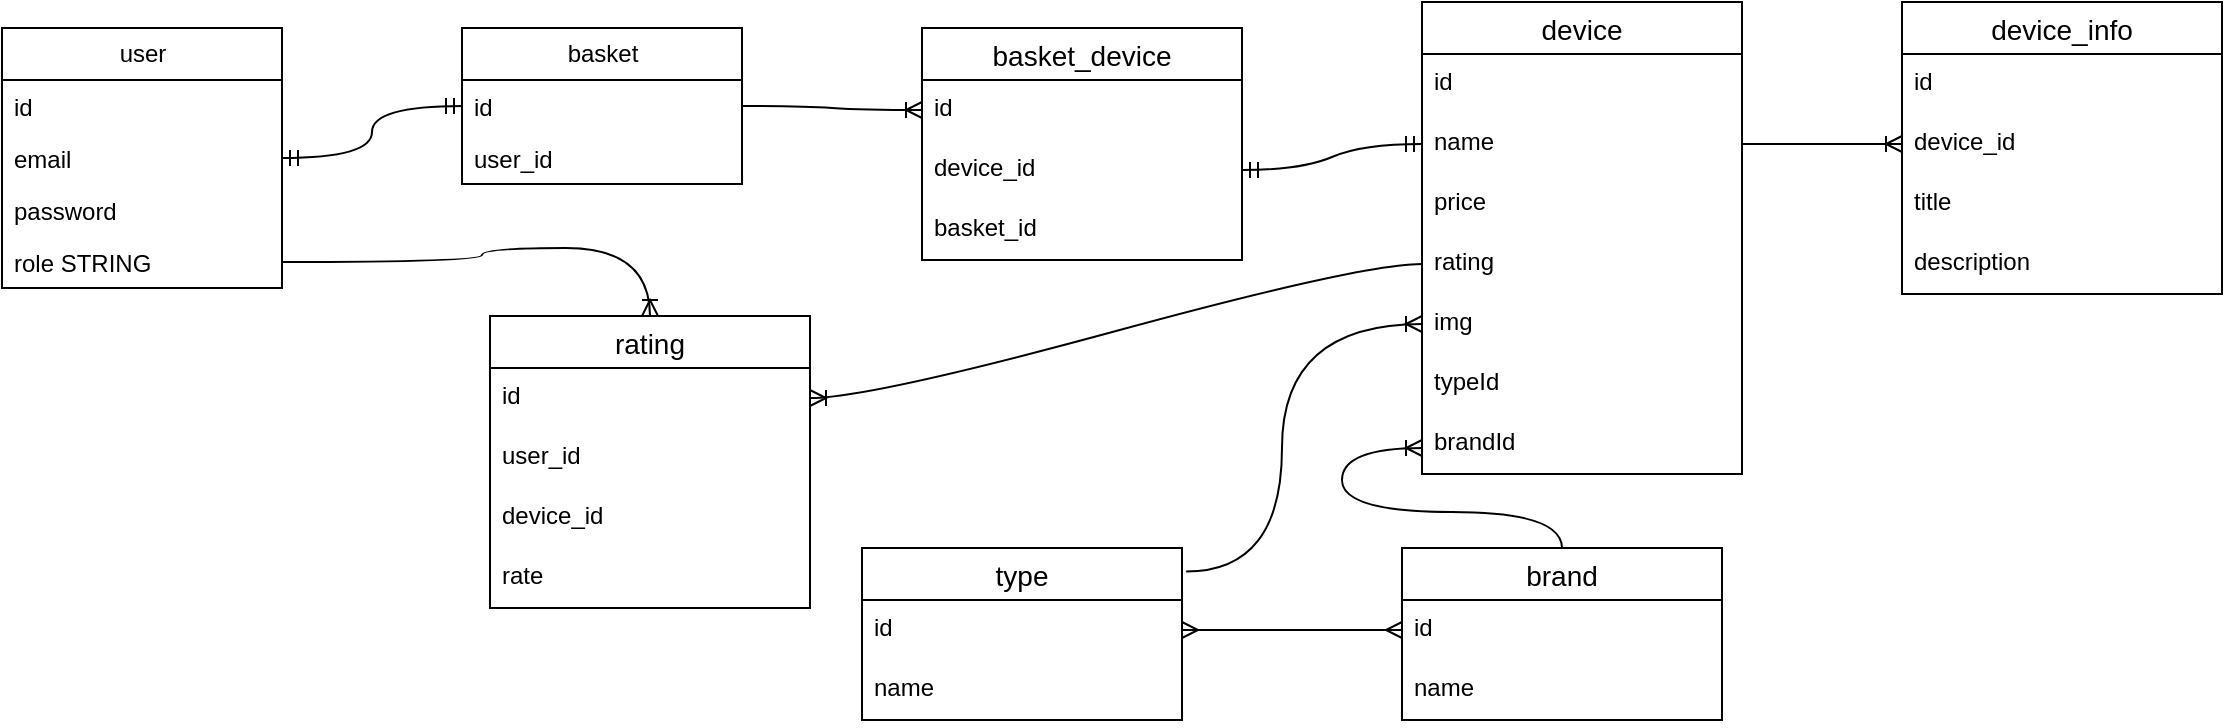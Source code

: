 <mxfile version="20.5.3" type="device"><diagram id="prtHgNgQTEPvFCAcTncT" name="Page-1"><mxGraphModel dx="1550" dy="835" grid="1" gridSize="10" guides="1" tooltips="1" connect="1" arrows="1" fold="1" page="1" pageScale="1" pageWidth="827" pageHeight="1169" math="0" shadow="0"><root><mxCell id="0"/><mxCell id="1" parent="0"/><mxCell id="M0tp0WZlT3wuMvLw6ww2-2" value="user" style="swimlane;fontStyle=0;childLayout=stackLayout;horizontal=1;startSize=26;fillColor=none;horizontalStack=0;resizeParent=1;resizeParentMax=0;resizeLast=0;collapsible=1;marginBottom=0;html=1;" vertex="1" parent="1"><mxGeometry x="170" y="540" width="140" height="130" as="geometry"/></mxCell><mxCell id="M0tp0WZlT3wuMvLw6ww2-3" value="id" style="text;strokeColor=none;fillColor=none;align=left;verticalAlign=top;spacingLeft=4;spacingRight=4;overflow=hidden;rotatable=0;points=[[0,0.5],[1,0.5]];portConstraint=eastwest;whiteSpace=wrap;html=1;" vertex="1" parent="M0tp0WZlT3wuMvLw6ww2-2"><mxGeometry y="26" width="140" height="26" as="geometry"/></mxCell><mxCell id="M0tp0WZlT3wuMvLw6ww2-4" value="email" style="text;strokeColor=none;fillColor=none;align=left;verticalAlign=top;spacingLeft=4;spacingRight=4;overflow=hidden;rotatable=0;points=[[0,0.5],[1,0.5]];portConstraint=eastwest;whiteSpace=wrap;html=1;" vertex="1" parent="M0tp0WZlT3wuMvLw6ww2-2"><mxGeometry y="52" width="140" height="26" as="geometry"/></mxCell><mxCell id="M0tp0WZlT3wuMvLw6ww2-5" value="password" style="text;strokeColor=none;fillColor=none;align=left;verticalAlign=top;spacingLeft=4;spacingRight=4;overflow=hidden;rotatable=0;points=[[0,0.5],[1,0.5]];portConstraint=eastwest;whiteSpace=wrap;html=1;" vertex="1" parent="M0tp0WZlT3wuMvLw6ww2-2"><mxGeometry y="78" width="140" height="26" as="geometry"/></mxCell><mxCell id="M0tp0WZlT3wuMvLw6ww2-7" value="role STRING" style="text;strokeColor=none;fillColor=none;align=left;verticalAlign=top;spacingLeft=4;spacingRight=4;overflow=hidden;rotatable=0;points=[[0,0.5],[1,0.5]];portConstraint=eastwest;whiteSpace=wrap;html=1;" vertex="1" parent="M0tp0WZlT3wuMvLw6ww2-2"><mxGeometry y="104" width="140" height="26" as="geometry"/></mxCell><mxCell id="M0tp0WZlT3wuMvLw6ww2-8" value="basket" style="swimlane;fontStyle=0;childLayout=stackLayout;horizontal=1;startSize=26;fillColor=none;horizontalStack=0;resizeParent=1;resizeParentMax=0;resizeLast=0;collapsible=1;marginBottom=0;html=1;" vertex="1" parent="1"><mxGeometry x="400" y="540" width="140" height="78" as="geometry"/></mxCell><mxCell id="M0tp0WZlT3wuMvLw6ww2-9" value="id" style="text;strokeColor=none;fillColor=none;align=left;verticalAlign=top;spacingLeft=4;spacingRight=4;overflow=hidden;rotatable=0;points=[[0,0.5],[1,0.5]];portConstraint=eastwest;whiteSpace=wrap;html=1;" vertex="1" parent="M0tp0WZlT3wuMvLw6ww2-8"><mxGeometry y="26" width="140" height="26" as="geometry"/></mxCell><mxCell id="M0tp0WZlT3wuMvLw6ww2-10" value="user_id" style="text;strokeColor=none;fillColor=none;align=left;verticalAlign=top;spacingLeft=4;spacingRight=4;overflow=hidden;rotatable=0;points=[[0,0.5],[1,0.5]];portConstraint=eastwest;whiteSpace=wrap;html=1;" vertex="1" parent="M0tp0WZlT3wuMvLw6ww2-8"><mxGeometry y="52" width="140" height="26" as="geometry"/></mxCell><mxCell id="M0tp0WZlT3wuMvLw6ww2-21" value="" style="edgeStyle=orthogonalEdgeStyle;fontSize=12;html=1;endArrow=ERmandOne;startArrow=ERmandOne;rounded=0;entryX=0;entryY=0.5;entryDx=0;entryDy=0;curved=1;" edge="1" parent="1" source="M0tp0WZlT3wuMvLw6ww2-4" target="M0tp0WZlT3wuMvLw6ww2-9"><mxGeometry width="100" height="100" relative="1" as="geometry"><mxPoint x="450" y="760" as="sourcePoint"/><mxPoint x="550" y="660" as="targetPoint"/></mxGeometry></mxCell><mxCell id="M0tp0WZlT3wuMvLw6ww2-22" value="device" style="swimlane;fontStyle=0;childLayout=stackLayout;horizontal=1;startSize=26;horizontalStack=0;resizeParent=1;resizeParentMax=0;resizeLast=0;collapsible=1;marginBottom=0;align=center;fontSize=14;" vertex="1" parent="1"><mxGeometry x="880" y="527" width="160" height="236" as="geometry"/></mxCell><mxCell id="M0tp0WZlT3wuMvLw6ww2-23" value="id" style="text;strokeColor=none;fillColor=none;spacingLeft=4;spacingRight=4;overflow=hidden;rotatable=0;points=[[0,0.5],[1,0.5]];portConstraint=eastwest;fontSize=12;" vertex="1" parent="M0tp0WZlT3wuMvLw6ww2-22"><mxGeometry y="26" width="160" height="30" as="geometry"/></mxCell><mxCell id="M0tp0WZlT3wuMvLw6ww2-24" value="name" style="text;strokeColor=none;fillColor=none;spacingLeft=4;spacingRight=4;overflow=hidden;rotatable=0;points=[[0,0.5],[1,0.5]];portConstraint=eastwest;fontSize=12;" vertex="1" parent="M0tp0WZlT3wuMvLw6ww2-22"><mxGeometry y="56" width="160" height="30" as="geometry"/></mxCell><mxCell id="M0tp0WZlT3wuMvLw6ww2-25" value="price" style="text;strokeColor=none;fillColor=none;spacingLeft=4;spacingRight=4;overflow=hidden;rotatable=0;points=[[0,0.5],[1,0.5]];portConstraint=eastwest;fontSize=12;" vertex="1" parent="M0tp0WZlT3wuMvLw6ww2-22"><mxGeometry y="86" width="160" height="30" as="geometry"/></mxCell><mxCell id="M0tp0WZlT3wuMvLw6ww2-30" value="rating" style="text;strokeColor=none;fillColor=none;spacingLeft=4;spacingRight=4;overflow=hidden;rotatable=0;points=[[0,0.5],[1,0.5]];portConstraint=eastwest;fontSize=12;" vertex="1" parent="M0tp0WZlT3wuMvLw6ww2-22"><mxGeometry y="116" width="160" height="30" as="geometry"/></mxCell><mxCell id="M0tp0WZlT3wuMvLw6ww2-31" value="img" style="text;strokeColor=none;fillColor=none;spacingLeft=4;spacingRight=4;overflow=hidden;rotatable=0;points=[[0,0.5],[1,0.5]];portConstraint=eastwest;fontSize=12;" vertex="1" parent="M0tp0WZlT3wuMvLw6ww2-22"><mxGeometry y="146" width="160" height="30" as="geometry"/></mxCell><mxCell id="M0tp0WZlT3wuMvLw6ww2-32" value="typeId" style="text;strokeColor=none;fillColor=none;spacingLeft=4;spacingRight=4;overflow=hidden;rotatable=0;points=[[0,0.5],[1,0.5]];portConstraint=eastwest;fontSize=12;" vertex="1" parent="M0tp0WZlT3wuMvLw6ww2-22"><mxGeometry y="176" width="160" height="30" as="geometry"/></mxCell><mxCell id="M0tp0WZlT3wuMvLw6ww2-33" value="brandId" style="text;strokeColor=none;fillColor=none;spacingLeft=4;spacingRight=4;overflow=hidden;rotatable=0;points=[[0,0.5],[1,0.5]];portConstraint=eastwest;fontSize=12;" vertex="1" parent="M0tp0WZlT3wuMvLw6ww2-22"><mxGeometry y="206" width="160" height="30" as="geometry"/></mxCell><mxCell id="M0tp0WZlT3wuMvLw6ww2-34" value="type" style="swimlane;fontStyle=0;childLayout=stackLayout;horizontal=1;startSize=26;horizontalStack=0;resizeParent=1;resizeParentMax=0;resizeLast=0;collapsible=1;marginBottom=0;align=center;fontSize=14;" vertex="1" parent="1"><mxGeometry x="600" y="800" width="160" height="86" as="geometry"/></mxCell><mxCell id="M0tp0WZlT3wuMvLw6ww2-35" value="id" style="text;strokeColor=none;fillColor=none;spacingLeft=4;spacingRight=4;overflow=hidden;rotatable=0;points=[[0,0.5],[1,0.5]];portConstraint=eastwest;fontSize=12;" vertex="1" parent="M0tp0WZlT3wuMvLw6ww2-34"><mxGeometry y="26" width="160" height="30" as="geometry"/></mxCell><mxCell id="M0tp0WZlT3wuMvLw6ww2-36" value="name" style="text;strokeColor=none;fillColor=none;spacingLeft=4;spacingRight=4;overflow=hidden;rotatable=0;points=[[0,0.5],[1,0.5]];portConstraint=eastwest;fontSize=12;" vertex="1" parent="M0tp0WZlT3wuMvLw6ww2-34"><mxGeometry y="56" width="160" height="30" as="geometry"/></mxCell><mxCell id="M0tp0WZlT3wuMvLw6ww2-38" value="brand" style="swimlane;fontStyle=0;childLayout=stackLayout;horizontal=1;startSize=26;horizontalStack=0;resizeParent=1;resizeParentMax=0;resizeLast=0;collapsible=1;marginBottom=0;align=center;fontSize=14;" vertex="1" parent="1"><mxGeometry x="870" y="800" width="160" height="86" as="geometry"/></mxCell><mxCell id="M0tp0WZlT3wuMvLw6ww2-39" value="id" style="text;strokeColor=none;fillColor=none;spacingLeft=4;spacingRight=4;overflow=hidden;rotatable=0;points=[[0,0.5],[1,0.5]];portConstraint=eastwest;fontSize=12;" vertex="1" parent="M0tp0WZlT3wuMvLw6ww2-38"><mxGeometry y="26" width="160" height="30" as="geometry"/></mxCell><mxCell id="M0tp0WZlT3wuMvLw6ww2-40" value="name" style="text;strokeColor=none;fillColor=none;spacingLeft=4;spacingRight=4;overflow=hidden;rotatable=0;points=[[0,0.5],[1,0.5]];portConstraint=eastwest;fontSize=12;" vertex="1" parent="M0tp0WZlT3wuMvLw6ww2-38"><mxGeometry y="56" width="160" height="30" as="geometry"/></mxCell><mxCell id="M0tp0WZlT3wuMvLw6ww2-42" value="" style="edgeStyle=orthogonalEdgeStyle;fontSize=12;html=1;endArrow=ERoneToMany;rounded=0;entryX=0;entryY=0.5;entryDx=0;entryDy=0;exitX=1.013;exitY=0.137;exitDx=0;exitDy=0;exitPerimeter=0;curved=1;" edge="1" parent="1" source="M0tp0WZlT3wuMvLw6ww2-34" target="M0tp0WZlT3wuMvLw6ww2-31"><mxGeometry width="100" height="100" relative="1" as="geometry"><mxPoint x="780" y="710" as="sourcePoint"/><mxPoint x="880" y="830" as="targetPoint"/><Array as="points"><mxPoint x="810" y="812"/><mxPoint x="810" y="688"/></Array></mxGeometry></mxCell><mxCell id="M0tp0WZlT3wuMvLw6ww2-43" value="" style="edgeStyle=orthogonalEdgeStyle;fontSize=12;html=1;endArrow=ERoneToMany;rounded=0;exitX=0.5;exitY=0;exitDx=0;exitDy=0;curved=1;" edge="1" parent="1" source="M0tp0WZlT3wuMvLw6ww2-38" target="M0tp0WZlT3wuMvLw6ww2-33"><mxGeometry width="100" height="100" relative="1" as="geometry"><mxPoint x="780" y="930" as="sourcePoint"/><mxPoint x="1190" y="910" as="targetPoint"/><Array as="points"><mxPoint x="950" y="782"/><mxPoint x="840" y="782"/><mxPoint x="840" y="750"/></Array></mxGeometry></mxCell><mxCell id="M0tp0WZlT3wuMvLw6ww2-46" value="" style="edgeStyle=entityRelationEdgeStyle;fontSize=12;html=1;endArrow=ERmany;startArrow=ERmany;rounded=0;exitX=1;exitY=0.5;exitDx=0;exitDy=0;entryX=0;entryY=0.5;entryDx=0;entryDy=0;" edge="1" parent="1" source="M0tp0WZlT3wuMvLw6ww2-35" target="M0tp0WZlT3wuMvLw6ww2-39"><mxGeometry width="100" height="100" relative="1" as="geometry"><mxPoint x="780" y="930" as="sourcePoint"/><mxPoint x="880" y="830" as="targetPoint"/></mxGeometry></mxCell><mxCell id="M0tp0WZlT3wuMvLw6ww2-47" value="device_info" style="swimlane;fontStyle=0;childLayout=stackLayout;horizontal=1;startSize=26;horizontalStack=0;resizeParent=1;resizeParentMax=0;resizeLast=0;collapsible=1;marginBottom=0;align=center;fontSize=14;" vertex="1" parent="1"><mxGeometry x="1120" y="527" width="160" height="146" as="geometry"/></mxCell><mxCell id="M0tp0WZlT3wuMvLw6ww2-48" value="id" style="text;strokeColor=none;fillColor=none;spacingLeft=4;spacingRight=4;overflow=hidden;rotatable=0;points=[[0,0.5],[1,0.5]];portConstraint=eastwest;fontSize=12;" vertex="1" parent="M0tp0WZlT3wuMvLw6ww2-47"><mxGeometry y="26" width="160" height="30" as="geometry"/></mxCell><mxCell id="M0tp0WZlT3wuMvLw6ww2-49" value="device_id" style="text;strokeColor=none;fillColor=none;spacingLeft=4;spacingRight=4;overflow=hidden;rotatable=0;points=[[0,0.5],[1,0.5]];portConstraint=eastwest;fontSize=12;" vertex="1" parent="M0tp0WZlT3wuMvLw6ww2-47"><mxGeometry y="56" width="160" height="30" as="geometry"/></mxCell><mxCell id="M0tp0WZlT3wuMvLw6ww2-50" value="title" style="text;strokeColor=none;fillColor=none;spacingLeft=4;spacingRight=4;overflow=hidden;rotatable=0;points=[[0,0.5],[1,0.5]];portConstraint=eastwest;fontSize=12;" vertex="1" parent="M0tp0WZlT3wuMvLw6ww2-47"><mxGeometry y="86" width="160" height="30" as="geometry"/></mxCell><mxCell id="M0tp0WZlT3wuMvLw6ww2-51" value="description" style="text;strokeColor=none;fillColor=none;spacingLeft=4;spacingRight=4;overflow=hidden;rotatable=0;points=[[0,0.5],[1,0.5]];portConstraint=eastwest;fontSize=12;" vertex="1" parent="M0tp0WZlT3wuMvLw6ww2-47"><mxGeometry y="116" width="160" height="30" as="geometry"/></mxCell><mxCell id="M0tp0WZlT3wuMvLw6ww2-53" value="" style="edgeStyle=entityRelationEdgeStyle;fontSize=12;html=1;endArrow=ERoneToMany;rounded=0;curved=1;entryX=0;entryY=0.5;entryDx=0;entryDy=0;exitX=1;exitY=0.5;exitDx=0;exitDy=0;" edge="1" parent="1" source="M0tp0WZlT3wuMvLw6ww2-24" target="M0tp0WZlT3wuMvLw6ww2-49"><mxGeometry width="100" height="100" relative="1" as="geometry"><mxPoint x="1090" y="810" as="sourcePoint"/><mxPoint x="1190" y="710" as="targetPoint"/></mxGeometry></mxCell><mxCell id="M0tp0WZlT3wuMvLw6ww2-54" value="basket_device" style="swimlane;fontStyle=0;childLayout=stackLayout;horizontal=1;startSize=26;horizontalStack=0;resizeParent=1;resizeParentMax=0;resizeLast=0;collapsible=1;marginBottom=0;align=center;fontSize=14;" vertex="1" parent="1"><mxGeometry x="630" y="540" width="160" height="116" as="geometry"/></mxCell><mxCell id="M0tp0WZlT3wuMvLw6ww2-55" value="id" style="text;strokeColor=none;fillColor=none;spacingLeft=4;spacingRight=4;overflow=hidden;rotatable=0;points=[[0,0.5],[1,0.5]];portConstraint=eastwest;fontSize=12;" vertex="1" parent="M0tp0WZlT3wuMvLw6ww2-54"><mxGeometry y="26" width="160" height="30" as="geometry"/></mxCell><mxCell id="M0tp0WZlT3wuMvLw6ww2-56" value="device_id" style="text;strokeColor=none;fillColor=none;spacingLeft=4;spacingRight=4;overflow=hidden;rotatable=0;points=[[0,0.5],[1,0.5]];portConstraint=eastwest;fontSize=12;" vertex="1" parent="M0tp0WZlT3wuMvLw6ww2-54"><mxGeometry y="56" width="160" height="30" as="geometry"/></mxCell><mxCell id="M0tp0WZlT3wuMvLw6ww2-57" value="basket_id" style="text;strokeColor=none;fillColor=none;spacingLeft=4;spacingRight=4;overflow=hidden;rotatable=0;points=[[0,0.5],[1,0.5]];portConstraint=eastwest;fontSize=12;" vertex="1" parent="M0tp0WZlT3wuMvLw6ww2-54"><mxGeometry y="86" width="160" height="30" as="geometry"/></mxCell><mxCell id="M0tp0WZlT3wuMvLw6ww2-58" value="" style="edgeStyle=entityRelationEdgeStyle;fontSize=12;html=1;endArrow=ERoneToMany;rounded=0;curved=1;entryX=0;entryY=0.5;entryDx=0;entryDy=0;exitX=1;exitY=0.5;exitDx=0;exitDy=0;" edge="1" parent="1" source="M0tp0WZlT3wuMvLw6ww2-9" target="M0tp0WZlT3wuMvLw6ww2-55"><mxGeometry width="100" height="100" relative="1" as="geometry"><mxPoint x="510" y="700" as="sourcePoint"/><mxPoint x="880" y="830" as="targetPoint"/></mxGeometry></mxCell><mxCell id="M0tp0WZlT3wuMvLw6ww2-59" value="" style="edgeStyle=entityRelationEdgeStyle;fontSize=12;html=1;endArrow=ERmandOne;startArrow=ERmandOne;rounded=0;curved=1;exitX=1;exitY=0.5;exitDx=0;exitDy=0;entryX=0;entryY=0.5;entryDx=0;entryDy=0;" edge="1" parent="1" source="M0tp0WZlT3wuMvLw6ww2-56" target="M0tp0WZlT3wuMvLw6ww2-24"><mxGeometry width="100" height="100" relative="1" as="geometry"><mxPoint x="780" y="930" as="sourcePoint"/><mxPoint x="880" y="830" as="targetPoint"/></mxGeometry></mxCell><mxCell id="M0tp0WZlT3wuMvLw6ww2-60" value="rating" style="swimlane;fontStyle=0;childLayout=stackLayout;horizontal=1;startSize=26;horizontalStack=0;resizeParent=1;resizeParentMax=0;resizeLast=0;collapsible=1;marginBottom=0;align=center;fontSize=14;" vertex="1" parent="1"><mxGeometry x="414" y="684" width="160" height="146" as="geometry"/></mxCell><mxCell id="M0tp0WZlT3wuMvLw6ww2-61" value="id" style="text;strokeColor=none;fillColor=none;spacingLeft=4;spacingRight=4;overflow=hidden;rotatable=0;points=[[0,0.5],[1,0.5]];portConstraint=eastwest;fontSize=12;" vertex="1" parent="M0tp0WZlT3wuMvLw6ww2-60"><mxGeometry y="26" width="160" height="30" as="geometry"/></mxCell><mxCell id="M0tp0WZlT3wuMvLw6ww2-62" value="user_id" style="text;strokeColor=none;fillColor=none;spacingLeft=4;spacingRight=4;overflow=hidden;rotatable=0;points=[[0,0.5],[1,0.5]];portConstraint=eastwest;fontSize=12;" vertex="1" parent="M0tp0WZlT3wuMvLw6ww2-60"><mxGeometry y="56" width="160" height="30" as="geometry"/></mxCell><mxCell id="M0tp0WZlT3wuMvLw6ww2-63" value="device_id" style="text;strokeColor=none;fillColor=none;spacingLeft=4;spacingRight=4;overflow=hidden;rotatable=0;points=[[0,0.5],[1,0.5]];portConstraint=eastwest;fontSize=12;" vertex="1" parent="M0tp0WZlT3wuMvLw6ww2-60"><mxGeometry y="86" width="160" height="30" as="geometry"/></mxCell><mxCell id="M0tp0WZlT3wuMvLw6ww2-64" value="rate" style="text;strokeColor=none;fillColor=none;spacingLeft=4;spacingRight=4;overflow=hidden;rotatable=0;points=[[0,0.5],[1,0.5]];portConstraint=eastwest;fontSize=12;" vertex="1" parent="M0tp0WZlT3wuMvLw6ww2-60"><mxGeometry y="116" width="160" height="30" as="geometry"/></mxCell><mxCell id="M0tp0WZlT3wuMvLw6ww2-65" value="" style="edgeStyle=orthogonalEdgeStyle;fontSize=12;html=1;endArrow=ERoneToMany;rounded=0;curved=1;entryX=0.5;entryY=0;entryDx=0;entryDy=0;exitX=1;exitY=0.5;exitDx=0;exitDy=0;" edge="1" parent="1" source="M0tp0WZlT3wuMvLw6ww2-7" target="M0tp0WZlT3wuMvLw6ww2-60"><mxGeometry width="100" height="100" relative="1" as="geometry"><mxPoint x="390" y="650" as="sourcePoint"/><mxPoint x="240" y="540" as="targetPoint"/><Array as="points"><mxPoint x="410" y="657"/><mxPoint x="410" y="650"/><mxPoint x="494" y="650"/></Array></mxGeometry></mxCell><mxCell id="M0tp0WZlT3wuMvLw6ww2-66" value="" style="edgeStyle=entityRelationEdgeStyle;fontSize=12;html=1;endArrow=ERoneToMany;rounded=0;curved=1;exitX=0;exitY=0.5;exitDx=0;exitDy=0;entryX=1;entryY=0.5;entryDx=0;entryDy=0;" edge="1" parent="1" source="M0tp0WZlT3wuMvLw6ww2-30" target="M0tp0WZlT3wuMvLw6ww2-61"><mxGeometry width="100" height="100" relative="1" as="geometry"><mxPoint x="780" y="930" as="sourcePoint"/><mxPoint x="880" y="830" as="targetPoint"/></mxGeometry></mxCell></root></mxGraphModel></diagram></mxfile>
